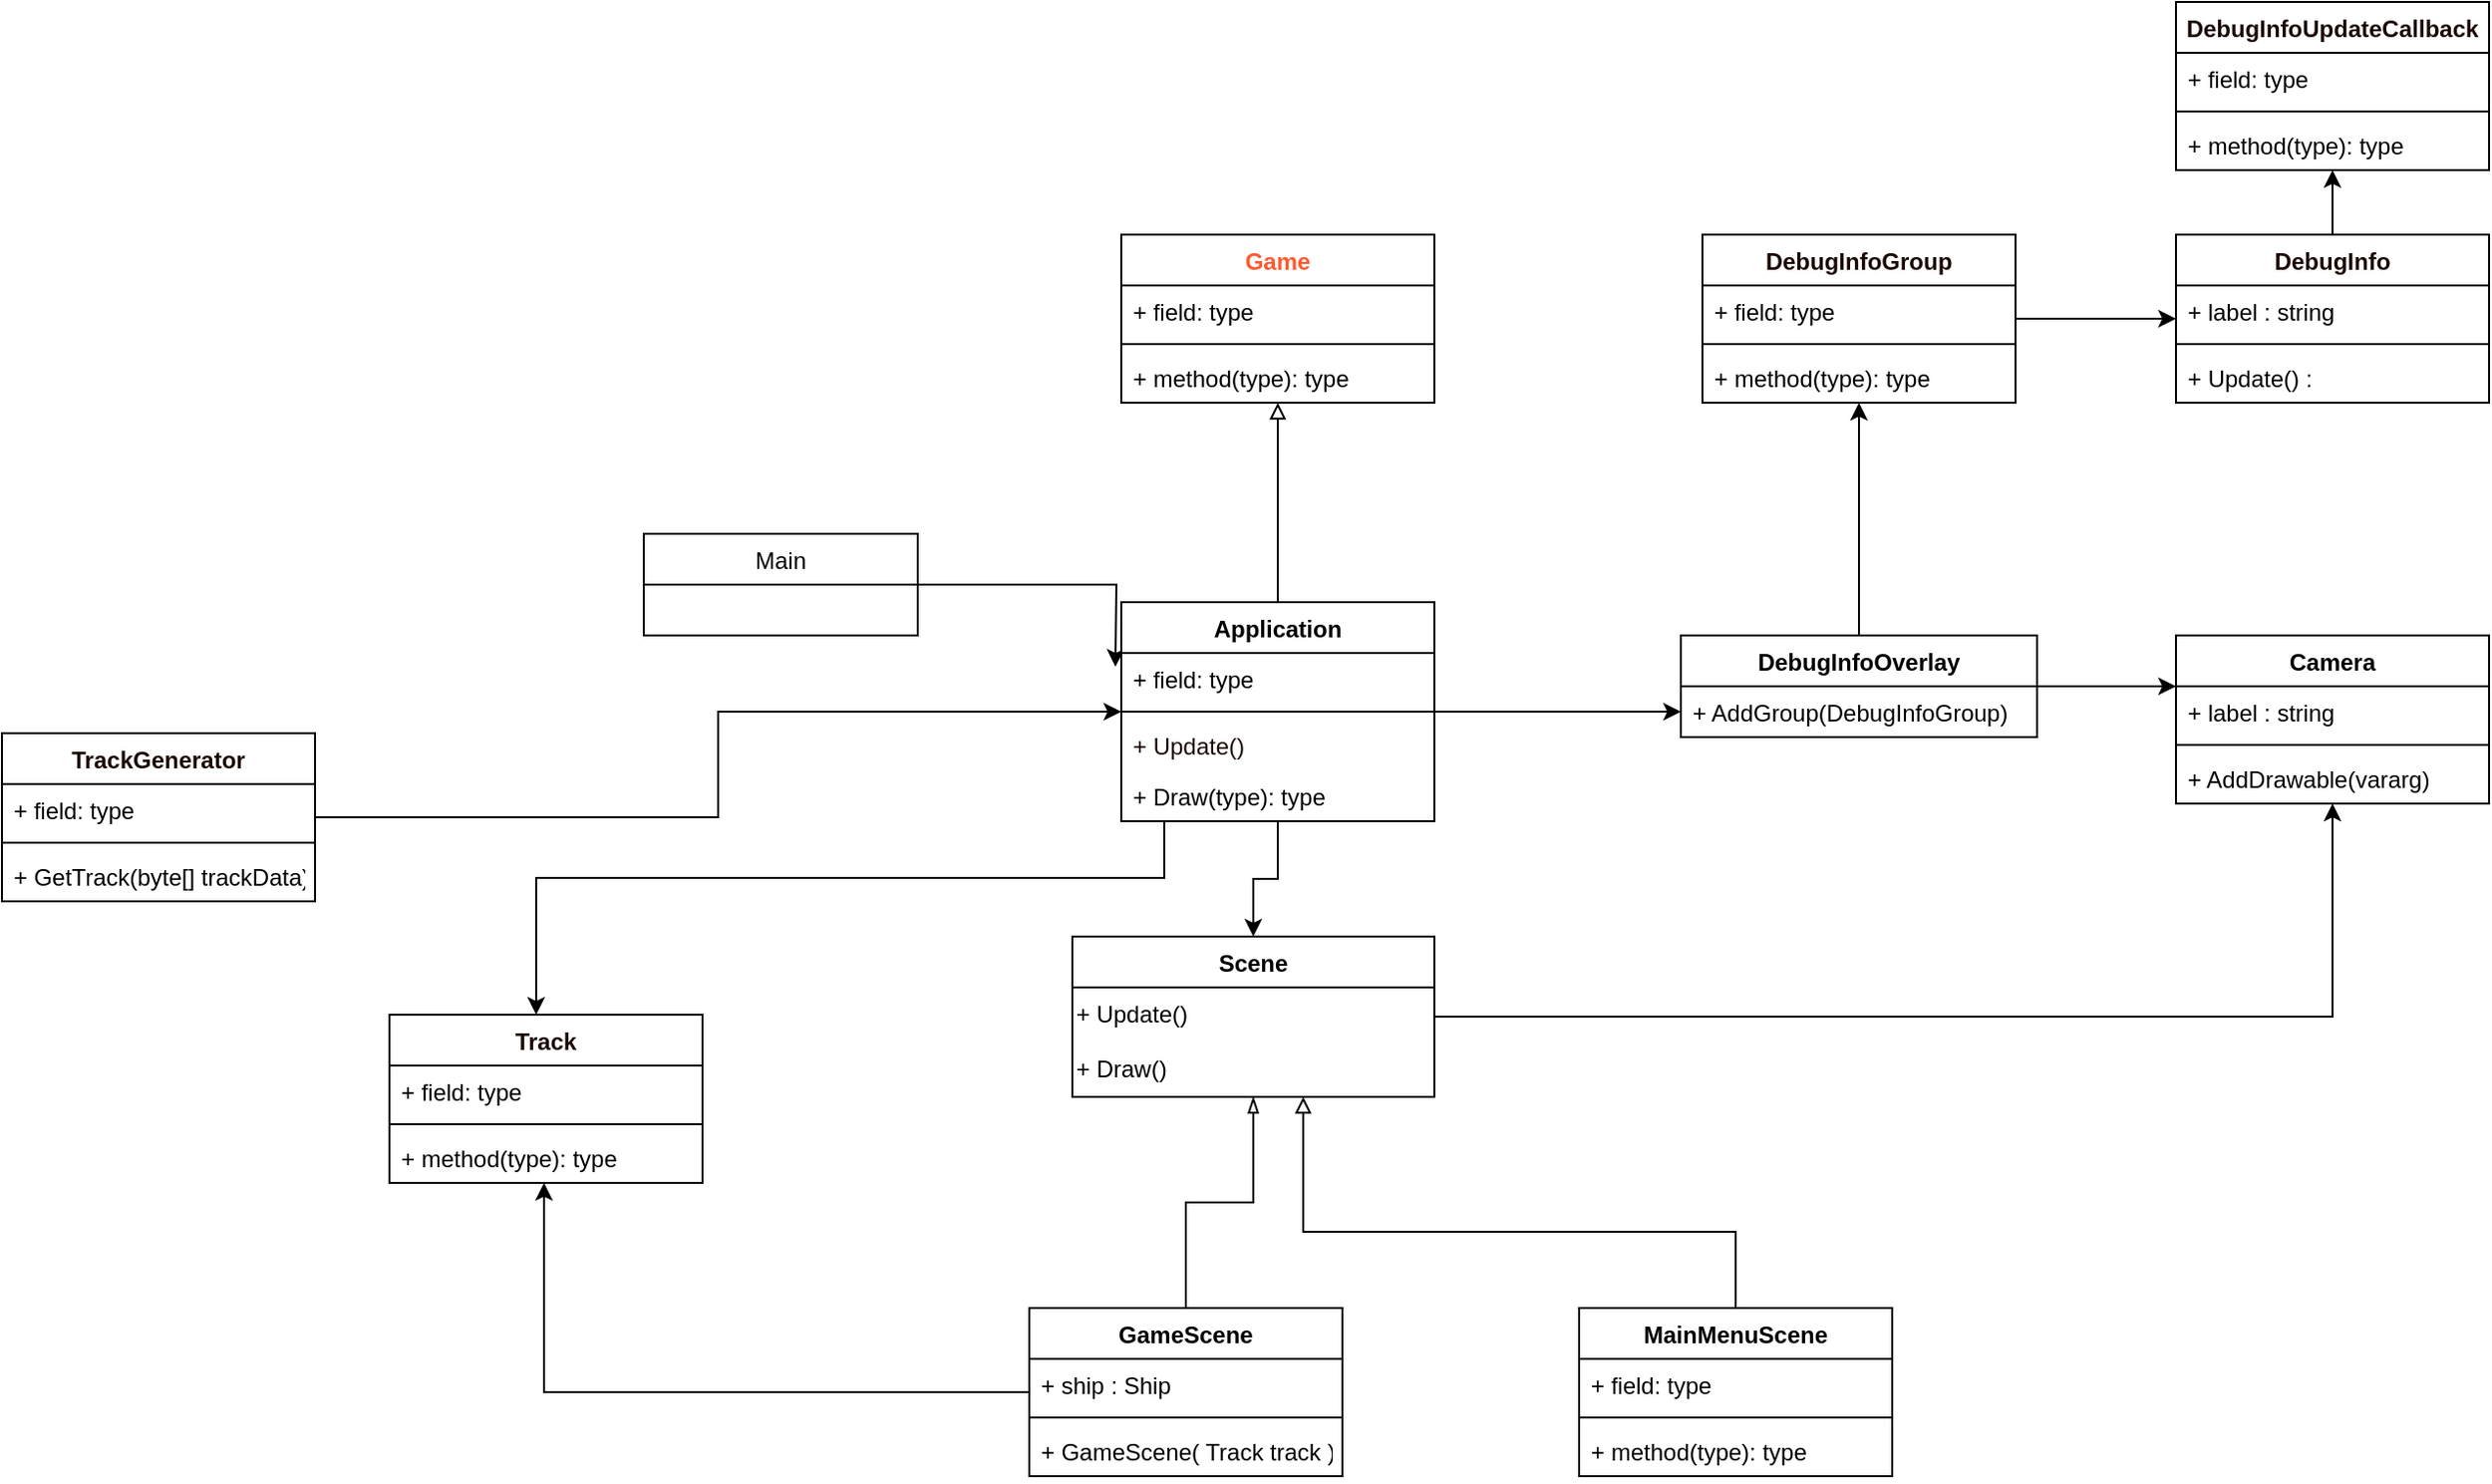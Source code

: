 <mxfile version="12.8.5" type="github">
  <diagram id="mxiK_QAR-Pll1zWQ23kL" name="Page-1">
    <mxGraphModel dx="1038" dy="585" grid="0" gridSize="10" guides="1" tooltips="1" connect="1" arrows="1" fold="1" page="1" pageScale="1" pageWidth="5000" pageHeight="5000" math="0" shadow="0">
      <root>
        <mxCell id="0" />
        <mxCell id="1" parent="0" />
        <mxCell id="0sapLvZbMzvc2D1UZpV_-13" style="edgeStyle=orthogonalEdgeStyle;rounded=0;orthogonalLoop=1;jettySize=auto;html=1;" edge="1" parent="1" source="0sapLvZbMzvc2D1UZpV_-12">
          <mxGeometry relative="1" as="geometry">
            <mxPoint x="928" y="825" as="targetPoint" />
          </mxGeometry>
        </mxCell>
        <mxCell id="0sapLvZbMzvc2D1UZpV_-28" style="edgeStyle=orthogonalEdgeStyle;rounded=0;orthogonalLoop=1;jettySize=auto;html=1;endArrow=block;endFill=0;" edge="1" parent="1" source="0sapLvZbMzvc2D1UZpV_-20" target="0sapLvZbMzvc2D1UZpV_-16">
          <mxGeometry relative="1" as="geometry" />
        </mxCell>
        <mxCell id="0sapLvZbMzvc2D1UZpV_-38" style="edgeStyle=orthogonalEdgeStyle;rounded=0;orthogonalLoop=1;jettySize=auto;html=1;endArrow=classic;endFill=1;" edge="1" parent="1" source="0sapLvZbMzvc2D1UZpV_-20" target="0sapLvZbMzvc2D1UZpV_-24">
          <mxGeometry relative="1" as="geometry" />
        </mxCell>
        <mxCell id="0sapLvZbMzvc2D1UZpV_-33" style="edgeStyle=orthogonalEdgeStyle;rounded=0;orthogonalLoop=1;jettySize=auto;html=1;endArrow=block;endFill=0;" edge="1" parent="1" source="0sapLvZbMzvc2D1UZpV_-29" target="0sapLvZbMzvc2D1UZpV_-24">
          <mxGeometry relative="1" as="geometry">
            <mxPoint x="906" y="1002" as="targetPoint" />
            <Array as="points">
              <mxPoint x="1024" y="1114" />
            </Array>
          </mxGeometry>
        </mxCell>
        <mxCell id="0sapLvZbMzvc2D1UZpV_-71" style="edgeStyle=orthogonalEdgeStyle;rounded=0;orthogonalLoop=1;jettySize=auto;html=1;endArrow=blockThin;endFill=0;fontColor=#FF5A30;" edge="1" parent="1" source="0sapLvZbMzvc2D1UZpV_-34" target="0sapLvZbMzvc2D1UZpV_-24">
          <mxGeometry relative="1" as="geometry">
            <Array as="points" />
          </mxGeometry>
        </mxCell>
        <mxCell id="0sapLvZbMzvc2D1UZpV_-72" style="edgeStyle=orthogonalEdgeStyle;rounded=0;orthogonalLoop=1;jettySize=auto;html=1;endArrow=classic;endFill=1;fontColor=#FF5A30;" edge="1" parent="1" source="0sapLvZbMzvc2D1UZpV_-67" target="0sapLvZbMzvc2D1UZpV_-39">
          <mxGeometry relative="1" as="geometry">
            <Array as="points">
              <mxPoint x="1352" y="834" />
              <mxPoint x="1352" y="834" />
            </Array>
          </mxGeometry>
        </mxCell>
        <mxCell id="0sapLvZbMzvc2D1UZpV_-79" style="edgeStyle=orthogonalEdgeStyle;rounded=0;orthogonalLoop=1;jettySize=auto;html=1;endArrow=classic;endFill=1;fontColor=#1C0A05;" edge="1" parent="1" source="0sapLvZbMzvc2D1UZpV_-20" target="0sapLvZbMzvc2D1UZpV_-70">
          <mxGeometry relative="1" as="geometry" />
        </mxCell>
        <mxCell id="0sapLvZbMzvc2D1UZpV_-20" value="Application" style="swimlane;fontStyle=1;align=center;verticalAlign=top;childLayout=stackLayout;horizontal=1;startSize=26;horizontalStack=0;resizeParent=1;resizeParentMax=0;resizeLast=0;collapsible=1;marginBottom=0;" vertex="1" parent="1">
          <mxGeometry x="931" y="792" width="160" height="112" as="geometry" />
        </mxCell>
        <mxCell id="0sapLvZbMzvc2D1UZpV_-21" value="+ field: type" style="text;strokeColor=none;fillColor=none;align=left;verticalAlign=top;spacingLeft=4;spacingRight=4;overflow=hidden;rotatable=0;points=[[0,0.5],[1,0.5]];portConstraint=eastwest;" vertex="1" parent="0sapLvZbMzvc2D1UZpV_-20">
          <mxGeometry y="26" width="160" height="26" as="geometry" />
        </mxCell>
        <mxCell id="0sapLvZbMzvc2D1UZpV_-22" value="" style="line;strokeWidth=1;fillColor=none;align=left;verticalAlign=middle;spacingTop=-1;spacingLeft=3;spacingRight=3;rotatable=0;labelPosition=right;points=[];portConstraint=eastwest;" vertex="1" parent="0sapLvZbMzvc2D1UZpV_-20">
          <mxGeometry y="52" width="160" height="8" as="geometry" />
        </mxCell>
        <mxCell id="0sapLvZbMzvc2D1UZpV_-117" value="+ Update()" style="text;strokeColor=none;fillColor=none;align=left;verticalAlign=top;spacingLeft=4;spacingRight=4;overflow=hidden;rotatable=0;points=[[0,0.5],[1,0.5]];portConstraint=eastwest;fontColor=#1C0A05;" vertex="1" parent="0sapLvZbMzvc2D1UZpV_-20">
          <mxGeometry y="60" width="160" height="26" as="geometry" />
        </mxCell>
        <mxCell id="0sapLvZbMzvc2D1UZpV_-23" value="+ Draw(type): type" style="text;strokeColor=none;fillColor=none;align=left;verticalAlign=top;spacingLeft=4;spacingRight=4;overflow=hidden;rotatable=0;points=[[0,0.5],[1,0.5]];portConstraint=eastwest;" vertex="1" parent="0sapLvZbMzvc2D1UZpV_-20">
          <mxGeometry y="86" width="160" height="26" as="geometry" />
        </mxCell>
        <mxCell id="0sapLvZbMzvc2D1UZpV_-126" style="edgeStyle=orthogonalEdgeStyle;rounded=0;orthogonalLoop=1;jettySize=auto;html=1;endArrow=classic;endFill=1;fontColor=#1C0A05;" edge="1" parent="1" source="0sapLvZbMzvc2D1UZpV_-24" target="0sapLvZbMzvc2D1UZpV_-39">
          <mxGeometry relative="1" as="geometry" />
        </mxCell>
        <mxCell id="0sapLvZbMzvc2D1UZpV_-24" value="Scene" style="swimlane;fontStyle=1;align=center;verticalAlign=top;childLayout=stackLayout;horizontal=1;startSize=26;horizontalStack=0;resizeParent=1;resizeParentMax=0;resizeLast=0;collapsible=1;marginBottom=0;" vertex="1" parent="1">
          <mxGeometry x="906" y="963" width="185" height="82" as="geometry" />
        </mxCell>
        <mxCell id="0sapLvZbMzvc2D1UZpV_-54" value="+ Update()" style="text;html=1;" vertex="1" parent="0sapLvZbMzvc2D1UZpV_-24">
          <mxGeometry y="26" width="185" height="28" as="geometry" />
        </mxCell>
        <mxCell id="0sapLvZbMzvc2D1UZpV_-130" value="+ Draw()" style="text;html=1;" vertex="1" parent="0sapLvZbMzvc2D1UZpV_-24">
          <mxGeometry y="54" width="185" height="28" as="geometry" />
        </mxCell>
        <mxCell id="0sapLvZbMzvc2D1UZpV_-16" value="Game" style="swimlane;fontStyle=1;align=center;verticalAlign=top;childLayout=stackLayout;horizontal=1;startSize=26;horizontalStack=0;resizeParent=1;resizeParentMax=0;resizeLast=0;collapsible=1;marginBottom=0;fontColor=#FF5A30;" vertex="1" parent="1">
          <mxGeometry x="931" y="604" width="160" height="86" as="geometry" />
        </mxCell>
        <mxCell id="0sapLvZbMzvc2D1UZpV_-17" value="+ field: type" style="text;strokeColor=none;fillColor=none;align=left;verticalAlign=top;spacingLeft=4;spacingRight=4;overflow=hidden;rotatable=0;points=[[0,0.5],[1,0.5]];portConstraint=eastwest;" vertex="1" parent="0sapLvZbMzvc2D1UZpV_-16">
          <mxGeometry y="26" width="160" height="26" as="geometry" />
        </mxCell>
        <mxCell id="0sapLvZbMzvc2D1UZpV_-18" value="" style="line;strokeWidth=1;fillColor=none;align=left;verticalAlign=middle;spacingTop=-1;spacingLeft=3;spacingRight=3;rotatable=0;labelPosition=right;points=[];portConstraint=eastwest;" vertex="1" parent="0sapLvZbMzvc2D1UZpV_-16">
          <mxGeometry y="52" width="160" height="8" as="geometry" />
        </mxCell>
        <mxCell id="0sapLvZbMzvc2D1UZpV_-19" value="+ method(type): type" style="text;strokeColor=none;fillColor=none;align=left;verticalAlign=top;spacingLeft=4;spacingRight=4;overflow=hidden;rotatable=0;points=[[0,0.5],[1,0.5]];portConstraint=eastwest;" vertex="1" parent="0sapLvZbMzvc2D1UZpV_-16">
          <mxGeometry y="60" width="160" height="26" as="geometry" />
        </mxCell>
        <mxCell id="0sapLvZbMzvc2D1UZpV_-109" style="edgeStyle=orthogonalEdgeStyle;rounded=0;orthogonalLoop=1;jettySize=auto;html=1;endArrow=classic;endFill=1;fontColor=#1C0A05;" edge="1" parent="1" source="0sapLvZbMzvc2D1UZpV_-34" target="0sapLvZbMzvc2D1UZpV_-105">
          <mxGeometry relative="1" as="geometry">
            <Array as="points">
              <mxPoint x="636" y="1196" />
            </Array>
          </mxGeometry>
        </mxCell>
        <mxCell id="0sapLvZbMzvc2D1UZpV_-80" style="edgeStyle=orthogonalEdgeStyle;rounded=0;orthogonalLoop=1;jettySize=auto;html=1;endArrow=classic;endFill=1;fontColor=#1C0A05;" edge="1" parent="1" source="0sapLvZbMzvc2D1UZpV_-67" target="0sapLvZbMzvc2D1UZpV_-75">
          <mxGeometry relative="1" as="geometry" />
        </mxCell>
        <mxCell id="0sapLvZbMzvc2D1UZpV_-114" style="edgeStyle=orthogonalEdgeStyle;rounded=0;orthogonalLoop=1;jettySize=auto;html=1;endArrow=classic;endFill=1;fontColor=#1C0A05;" edge="1" parent="1" source="0sapLvZbMzvc2D1UZpV_-75" target="0sapLvZbMzvc2D1UZpV_-93">
          <mxGeometry relative="1" as="geometry" />
        </mxCell>
        <mxCell id="0sapLvZbMzvc2D1UZpV_-75" value="DebugInfoGroup" style="swimlane;fontStyle=1;align=center;verticalAlign=top;childLayout=stackLayout;horizontal=1;startSize=26;horizontalStack=0;resizeParent=1;resizeParentMax=0;resizeLast=0;collapsible=1;marginBottom=0;fontColor=#1C0A05;" vertex="1" parent="1">
          <mxGeometry x="1228" y="604" width="160" height="86" as="geometry" />
        </mxCell>
        <mxCell id="0sapLvZbMzvc2D1UZpV_-76" value="+ field: type" style="text;strokeColor=none;fillColor=none;align=left;verticalAlign=top;spacingLeft=4;spacingRight=4;overflow=hidden;rotatable=0;points=[[0,0.5],[1,0.5]];portConstraint=eastwest;" vertex="1" parent="0sapLvZbMzvc2D1UZpV_-75">
          <mxGeometry y="26" width="160" height="26" as="geometry" />
        </mxCell>
        <mxCell id="0sapLvZbMzvc2D1UZpV_-77" value="" style="line;strokeWidth=1;fillColor=none;align=left;verticalAlign=middle;spacingTop=-1;spacingLeft=3;spacingRight=3;rotatable=0;labelPosition=right;points=[];portConstraint=eastwest;" vertex="1" parent="0sapLvZbMzvc2D1UZpV_-75">
          <mxGeometry y="52" width="160" height="8" as="geometry" />
        </mxCell>
        <mxCell id="0sapLvZbMzvc2D1UZpV_-78" value="+ method(type): type" style="text;strokeColor=none;fillColor=none;align=left;verticalAlign=top;spacingLeft=4;spacingRight=4;overflow=hidden;rotatable=0;points=[[0,0.5],[1,0.5]];portConstraint=eastwest;" vertex="1" parent="0sapLvZbMzvc2D1UZpV_-75">
          <mxGeometry y="60" width="160" height="26" as="geometry" />
        </mxCell>
        <mxCell id="0sapLvZbMzvc2D1UZpV_-110" style="edgeStyle=orthogonalEdgeStyle;rounded=0;orthogonalLoop=1;jettySize=auto;html=1;endArrow=classic;endFill=1;fontColor=#1C0A05;" edge="1" parent="1" source="0sapLvZbMzvc2D1UZpV_-23" target="0sapLvZbMzvc2D1UZpV_-105">
          <mxGeometry relative="1" as="geometry">
            <Array as="points">
              <mxPoint x="953" y="933" />
              <mxPoint x="632" y="933" />
            </Array>
          </mxGeometry>
        </mxCell>
        <mxCell id="0sapLvZbMzvc2D1UZpV_-81" value="DebugInfoUpdateCallback" style="swimlane;fontStyle=1;align=center;verticalAlign=top;childLayout=stackLayout;horizontal=1;startSize=26;horizontalStack=0;resizeParent=1;resizeParentMax=0;resizeLast=0;collapsible=1;marginBottom=0;fontColor=#1C0A05;" vertex="1" parent="1">
          <mxGeometry x="1470" y="485" width="160" height="86" as="geometry" />
        </mxCell>
        <mxCell id="0sapLvZbMzvc2D1UZpV_-82" value="+ field: type" style="text;strokeColor=none;fillColor=none;align=left;verticalAlign=top;spacingLeft=4;spacingRight=4;overflow=hidden;rotatable=0;points=[[0,0.5],[1,0.5]];portConstraint=eastwest;" vertex="1" parent="0sapLvZbMzvc2D1UZpV_-81">
          <mxGeometry y="26" width="160" height="26" as="geometry" />
        </mxCell>
        <mxCell id="0sapLvZbMzvc2D1UZpV_-83" value="" style="line;strokeWidth=1;fillColor=none;align=left;verticalAlign=middle;spacingTop=-1;spacingLeft=3;spacingRight=3;rotatable=0;labelPosition=right;points=[];portConstraint=eastwest;" vertex="1" parent="0sapLvZbMzvc2D1UZpV_-81">
          <mxGeometry y="52" width="160" height="8" as="geometry" />
        </mxCell>
        <mxCell id="0sapLvZbMzvc2D1UZpV_-84" value="+ method(type): type" style="text;strokeColor=none;fillColor=none;align=left;verticalAlign=top;spacingLeft=4;spacingRight=4;overflow=hidden;rotatable=0;points=[[0,0.5],[1,0.5]];portConstraint=eastwest;" vertex="1" parent="0sapLvZbMzvc2D1UZpV_-81">
          <mxGeometry y="60" width="160" height="26" as="geometry" />
        </mxCell>
        <mxCell id="0sapLvZbMzvc2D1UZpV_-34" value="GameScene" style="swimlane;fontStyle=1;align=center;verticalAlign=top;childLayout=stackLayout;horizontal=1;startSize=26;horizontalStack=0;resizeParent=1;resizeParentMax=0;resizeLast=0;collapsible=1;marginBottom=0;" vertex="1" parent="1">
          <mxGeometry x="884" y="1153" width="160" height="86" as="geometry" />
        </mxCell>
        <mxCell id="0sapLvZbMzvc2D1UZpV_-35" value="+ ship : Ship" style="text;strokeColor=none;fillColor=none;align=left;verticalAlign=top;spacingLeft=4;spacingRight=4;overflow=hidden;rotatable=0;points=[[0,0.5],[1,0.5]];portConstraint=eastwest;" vertex="1" parent="0sapLvZbMzvc2D1UZpV_-34">
          <mxGeometry y="26" width="160" height="26" as="geometry" />
        </mxCell>
        <mxCell id="0sapLvZbMzvc2D1UZpV_-36" value="" style="line;strokeWidth=1;fillColor=none;align=left;verticalAlign=middle;spacingTop=-1;spacingLeft=3;spacingRight=3;rotatable=0;labelPosition=right;points=[];portConstraint=eastwest;" vertex="1" parent="0sapLvZbMzvc2D1UZpV_-34">
          <mxGeometry y="52" width="160" height="8" as="geometry" />
        </mxCell>
        <mxCell id="0sapLvZbMzvc2D1UZpV_-37" value="+ GameScene( Track track ) " style="text;strokeColor=none;fillColor=none;align=left;verticalAlign=top;spacingLeft=4;spacingRight=4;overflow=hidden;rotatable=0;points=[[0,0.5],[1,0.5]];portConstraint=eastwest;" vertex="1" parent="0sapLvZbMzvc2D1UZpV_-34">
          <mxGeometry y="60" width="160" height="26" as="geometry" />
        </mxCell>
        <mxCell id="0sapLvZbMzvc2D1UZpV_-29" value="MainMenuScene" style="swimlane;fontStyle=1;align=center;verticalAlign=top;childLayout=stackLayout;horizontal=1;startSize=26;horizontalStack=0;resizeParent=1;resizeParentMax=0;resizeLast=0;collapsible=1;marginBottom=0;" vertex="1" parent="1">
          <mxGeometry x="1165" y="1153" width="160" height="86" as="geometry" />
        </mxCell>
        <mxCell id="0sapLvZbMzvc2D1UZpV_-30" value="+ field: type" style="text;strokeColor=none;fillColor=none;align=left;verticalAlign=top;spacingLeft=4;spacingRight=4;overflow=hidden;rotatable=0;points=[[0,0.5],[1,0.5]];portConstraint=eastwest;" vertex="1" parent="0sapLvZbMzvc2D1UZpV_-29">
          <mxGeometry y="26" width="160" height="26" as="geometry" />
        </mxCell>
        <mxCell id="0sapLvZbMzvc2D1UZpV_-31" value="" style="line;strokeWidth=1;fillColor=none;align=left;verticalAlign=middle;spacingTop=-1;spacingLeft=3;spacingRight=3;rotatable=0;labelPosition=right;points=[];portConstraint=eastwest;" vertex="1" parent="0sapLvZbMzvc2D1UZpV_-29">
          <mxGeometry y="52" width="160" height="8" as="geometry" />
        </mxCell>
        <mxCell id="0sapLvZbMzvc2D1UZpV_-32" value="+ method(type): type" style="text;strokeColor=none;fillColor=none;align=left;verticalAlign=top;spacingLeft=4;spacingRight=4;overflow=hidden;rotatable=0;points=[[0,0.5],[1,0.5]];portConstraint=eastwest;" vertex="1" parent="0sapLvZbMzvc2D1UZpV_-29">
          <mxGeometry y="60" width="160" height="26" as="geometry" />
        </mxCell>
        <mxCell id="0sapLvZbMzvc2D1UZpV_-116" style="edgeStyle=orthogonalEdgeStyle;rounded=0;orthogonalLoop=1;jettySize=auto;html=1;endArrow=classic;endFill=1;fontColor=#1C0A05;" edge="1" parent="1" source="0sapLvZbMzvc2D1UZpV_-93" target="0sapLvZbMzvc2D1UZpV_-81">
          <mxGeometry relative="1" as="geometry" />
        </mxCell>
        <mxCell id="0sapLvZbMzvc2D1UZpV_-93" value="DebugInfo" style="swimlane;fontStyle=1;align=center;verticalAlign=top;childLayout=stackLayout;horizontal=1;startSize=26;horizontalStack=0;resizeParent=1;resizeParentMax=0;resizeLast=0;collapsible=1;marginBottom=0;fontColor=#1C0A05;" vertex="1" parent="1">
          <mxGeometry x="1470" y="604" width="160" height="86" as="geometry" />
        </mxCell>
        <mxCell id="0sapLvZbMzvc2D1UZpV_-94" value="+ label : string" style="text;strokeColor=none;fillColor=none;align=left;verticalAlign=top;spacingLeft=4;spacingRight=4;overflow=hidden;rotatable=0;points=[[0,0.5],[1,0.5]];portConstraint=eastwest;" vertex="1" parent="0sapLvZbMzvc2D1UZpV_-93">
          <mxGeometry y="26" width="160" height="26" as="geometry" />
        </mxCell>
        <mxCell id="0sapLvZbMzvc2D1UZpV_-95" value="" style="line;strokeWidth=1;fillColor=none;align=left;verticalAlign=middle;spacingTop=-1;spacingLeft=3;spacingRight=3;rotatable=0;labelPosition=right;points=[];portConstraint=eastwest;" vertex="1" parent="0sapLvZbMzvc2D1UZpV_-93">
          <mxGeometry y="52" width="160" height="8" as="geometry" />
        </mxCell>
        <mxCell id="0sapLvZbMzvc2D1UZpV_-96" value="+ Update() : " style="text;strokeColor=none;fillColor=none;align=left;verticalAlign=top;spacingLeft=4;spacingRight=4;overflow=hidden;rotatable=0;points=[[0,0.5],[1,0.5]];portConstraint=eastwest;" vertex="1" parent="0sapLvZbMzvc2D1UZpV_-93">
          <mxGeometry y="60" width="160" height="26" as="geometry" />
        </mxCell>
        <mxCell id="0sapLvZbMzvc2D1UZpV_-39" value="Camera" style="swimlane;fontStyle=1;align=center;verticalAlign=top;childLayout=stackLayout;horizontal=1;startSize=26;horizontalStack=0;resizeParent=1;resizeParentMax=0;resizeLast=0;collapsible=1;marginBottom=0;" vertex="1" parent="1">
          <mxGeometry x="1470" y="809" width="160" height="86" as="geometry" />
        </mxCell>
        <mxCell id="0sapLvZbMzvc2D1UZpV_-40" value="+ label : string" style="text;strokeColor=none;fillColor=none;align=left;verticalAlign=top;spacingLeft=4;spacingRight=4;overflow=hidden;rotatable=0;points=[[0,0.5],[1,0.5]];portConstraint=eastwest;" vertex="1" parent="0sapLvZbMzvc2D1UZpV_-39">
          <mxGeometry y="26" width="160" height="26" as="geometry" />
        </mxCell>
        <mxCell id="0sapLvZbMzvc2D1UZpV_-41" value="" style="line;strokeWidth=1;fillColor=none;align=left;verticalAlign=middle;spacingTop=-1;spacingLeft=3;spacingRight=3;rotatable=0;labelPosition=right;points=[];portConstraint=eastwest;" vertex="1" parent="0sapLvZbMzvc2D1UZpV_-39">
          <mxGeometry y="52" width="160" height="8" as="geometry" />
        </mxCell>
        <mxCell id="0sapLvZbMzvc2D1UZpV_-42" value="+ AddDrawable(vararg)" style="text;strokeColor=none;fillColor=none;align=left;verticalAlign=top;spacingLeft=4;spacingRight=4;overflow=hidden;rotatable=0;points=[[0,0.5],[1,0.5]];portConstraint=eastwest;" vertex="1" parent="0sapLvZbMzvc2D1UZpV_-39">
          <mxGeometry y="60" width="160" height="26" as="geometry" />
        </mxCell>
        <mxCell id="0sapLvZbMzvc2D1UZpV_-105" value="Track" style="swimlane;fontStyle=1;align=center;verticalAlign=top;childLayout=stackLayout;horizontal=1;startSize=26;horizontalStack=0;resizeParent=1;resizeParentMax=0;resizeLast=0;collapsible=1;marginBottom=0;fontColor=#1C0A05;" vertex="1" parent="1">
          <mxGeometry x="557" y="1003" width="160" height="86" as="geometry" />
        </mxCell>
        <mxCell id="0sapLvZbMzvc2D1UZpV_-106" value="+ field: type" style="text;strokeColor=none;fillColor=none;align=left;verticalAlign=top;spacingLeft=4;spacingRight=4;overflow=hidden;rotatable=0;points=[[0,0.5],[1,0.5]];portConstraint=eastwest;" vertex="1" parent="0sapLvZbMzvc2D1UZpV_-105">
          <mxGeometry y="26" width="160" height="26" as="geometry" />
        </mxCell>
        <mxCell id="0sapLvZbMzvc2D1UZpV_-107" value="" style="line;strokeWidth=1;fillColor=none;align=left;verticalAlign=middle;spacingTop=-1;spacingLeft=3;spacingRight=3;rotatable=0;labelPosition=right;points=[];portConstraint=eastwest;" vertex="1" parent="0sapLvZbMzvc2D1UZpV_-105">
          <mxGeometry y="52" width="160" height="8" as="geometry" />
        </mxCell>
        <mxCell id="0sapLvZbMzvc2D1UZpV_-108" value="+ method(type): type" style="text;strokeColor=none;fillColor=none;align=left;verticalAlign=top;spacingLeft=4;spacingRight=4;overflow=hidden;rotatable=0;points=[[0,0.5],[1,0.5]];portConstraint=eastwest;" vertex="1" parent="0sapLvZbMzvc2D1UZpV_-105">
          <mxGeometry y="60" width="160" height="26" as="geometry" />
        </mxCell>
        <mxCell id="0sapLvZbMzvc2D1UZpV_-67" value="DebugInfoOverlay" style="swimlane;fontStyle=1;align=center;verticalAlign=top;childLayout=stackLayout;horizontal=1;startSize=26;horizontalStack=0;resizeParent=1;resizeParentMax=0;resizeLast=0;collapsible=1;marginBottom=0;" vertex="1" parent="1">
          <mxGeometry x="1217" y="809" width="182" height="52" as="geometry" />
        </mxCell>
        <mxCell id="0sapLvZbMzvc2D1UZpV_-70" value="+ AddGroup(DebugInfoGroup)" style="text;strokeColor=none;fillColor=none;align=left;verticalAlign=top;spacingLeft=4;spacingRight=4;overflow=hidden;rotatable=0;points=[[0,0.5],[1,0.5]];portConstraint=eastwest;" vertex="1" parent="0sapLvZbMzvc2D1UZpV_-67">
          <mxGeometry y="26" width="182" height="26" as="geometry" />
        </mxCell>
        <mxCell id="0sapLvZbMzvc2D1UZpV_-132" style="edgeStyle=orthogonalEdgeStyle;rounded=0;orthogonalLoop=1;jettySize=auto;html=1;endArrow=classic;endFill=1;fontColor=#1C0A05;" edge="1" parent="1" source="0sapLvZbMzvc2D1UZpV_-122" target="0sapLvZbMzvc2D1UZpV_-20">
          <mxGeometry relative="1" as="geometry">
            <mxPoint x="911" y="891" as="targetPoint" />
          </mxGeometry>
        </mxCell>
        <mxCell id="0sapLvZbMzvc2D1UZpV_-122" value="TrackGenerator" style="swimlane;fontStyle=1;align=center;verticalAlign=top;childLayout=stackLayout;horizontal=1;startSize=26;horizontalStack=0;resizeParent=1;resizeParentMax=0;resizeLast=0;collapsible=1;marginBottom=0;fontColor=#1C0A05;" vertex="1" parent="1">
          <mxGeometry x="359" y="859" width="160" height="86" as="geometry" />
        </mxCell>
        <mxCell id="0sapLvZbMzvc2D1UZpV_-123" value="+ field: type" style="text;strokeColor=none;fillColor=none;align=left;verticalAlign=top;spacingLeft=4;spacingRight=4;overflow=hidden;rotatable=0;points=[[0,0.5],[1,0.5]];portConstraint=eastwest;" vertex="1" parent="0sapLvZbMzvc2D1UZpV_-122">
          <mxGeometry y="26" width="160" height="26" as="geometry" />
        </mxCell>
        <mxCell id="0sapLvZbMzvc2D1UZpV_-124" value="" style="line;strokeWidth=1;fillColor=none;align=left;verticalAlign=middle;spacingTop=-1;spacingLeft=3;spacingRight=3;rotatable=0;labelPosition=right;points=[];portConstraint=eastwest;" vertex="1" parent="0sapLvZbMzvc2D1UZpV_-122">
          <mxGeometry y="52" width="160" height="8" as="geometry" />
        </mxCell>
        <mxCell id="0sapLvZbMzvc2D1UZpV_-125" value="+ GetTrack(byte[] trackData)" style="text;strokeColor=none;fillColor=none;align=left;verticalAlign=top;spacingLeft=4;spacingRight=4;overflow=hidden;rotatable=0;points=[[0,0.5],[1,0.5]];portConstraint=eastwest;" vertex="1" parent="0sapLvZbMzvc2D1UZpV_-122">
          <mxGeometry y="60" width="160" height="26" as="geometry" />
        </mxCell>
        <mxCell id="0sapLvZbMzvc2D1UZpV_-12" value="Main" style="swimlane;fontStyle=0;childLayout=stackLayout;horizontal=1;startSize=26;fillColor=none;horizontalStack=0;resizeParent=1;resizeParentMax=0;resizeLast=0;collapsible=1;marginBottom=0;" vertex="1" parent="1">
          <mxGeometry x="687" y="757" width="140" height="52" as="geometry" />
        </mxCell>
      </root>
    </mxGraphModel>
  </diagram>
</mxfile>
